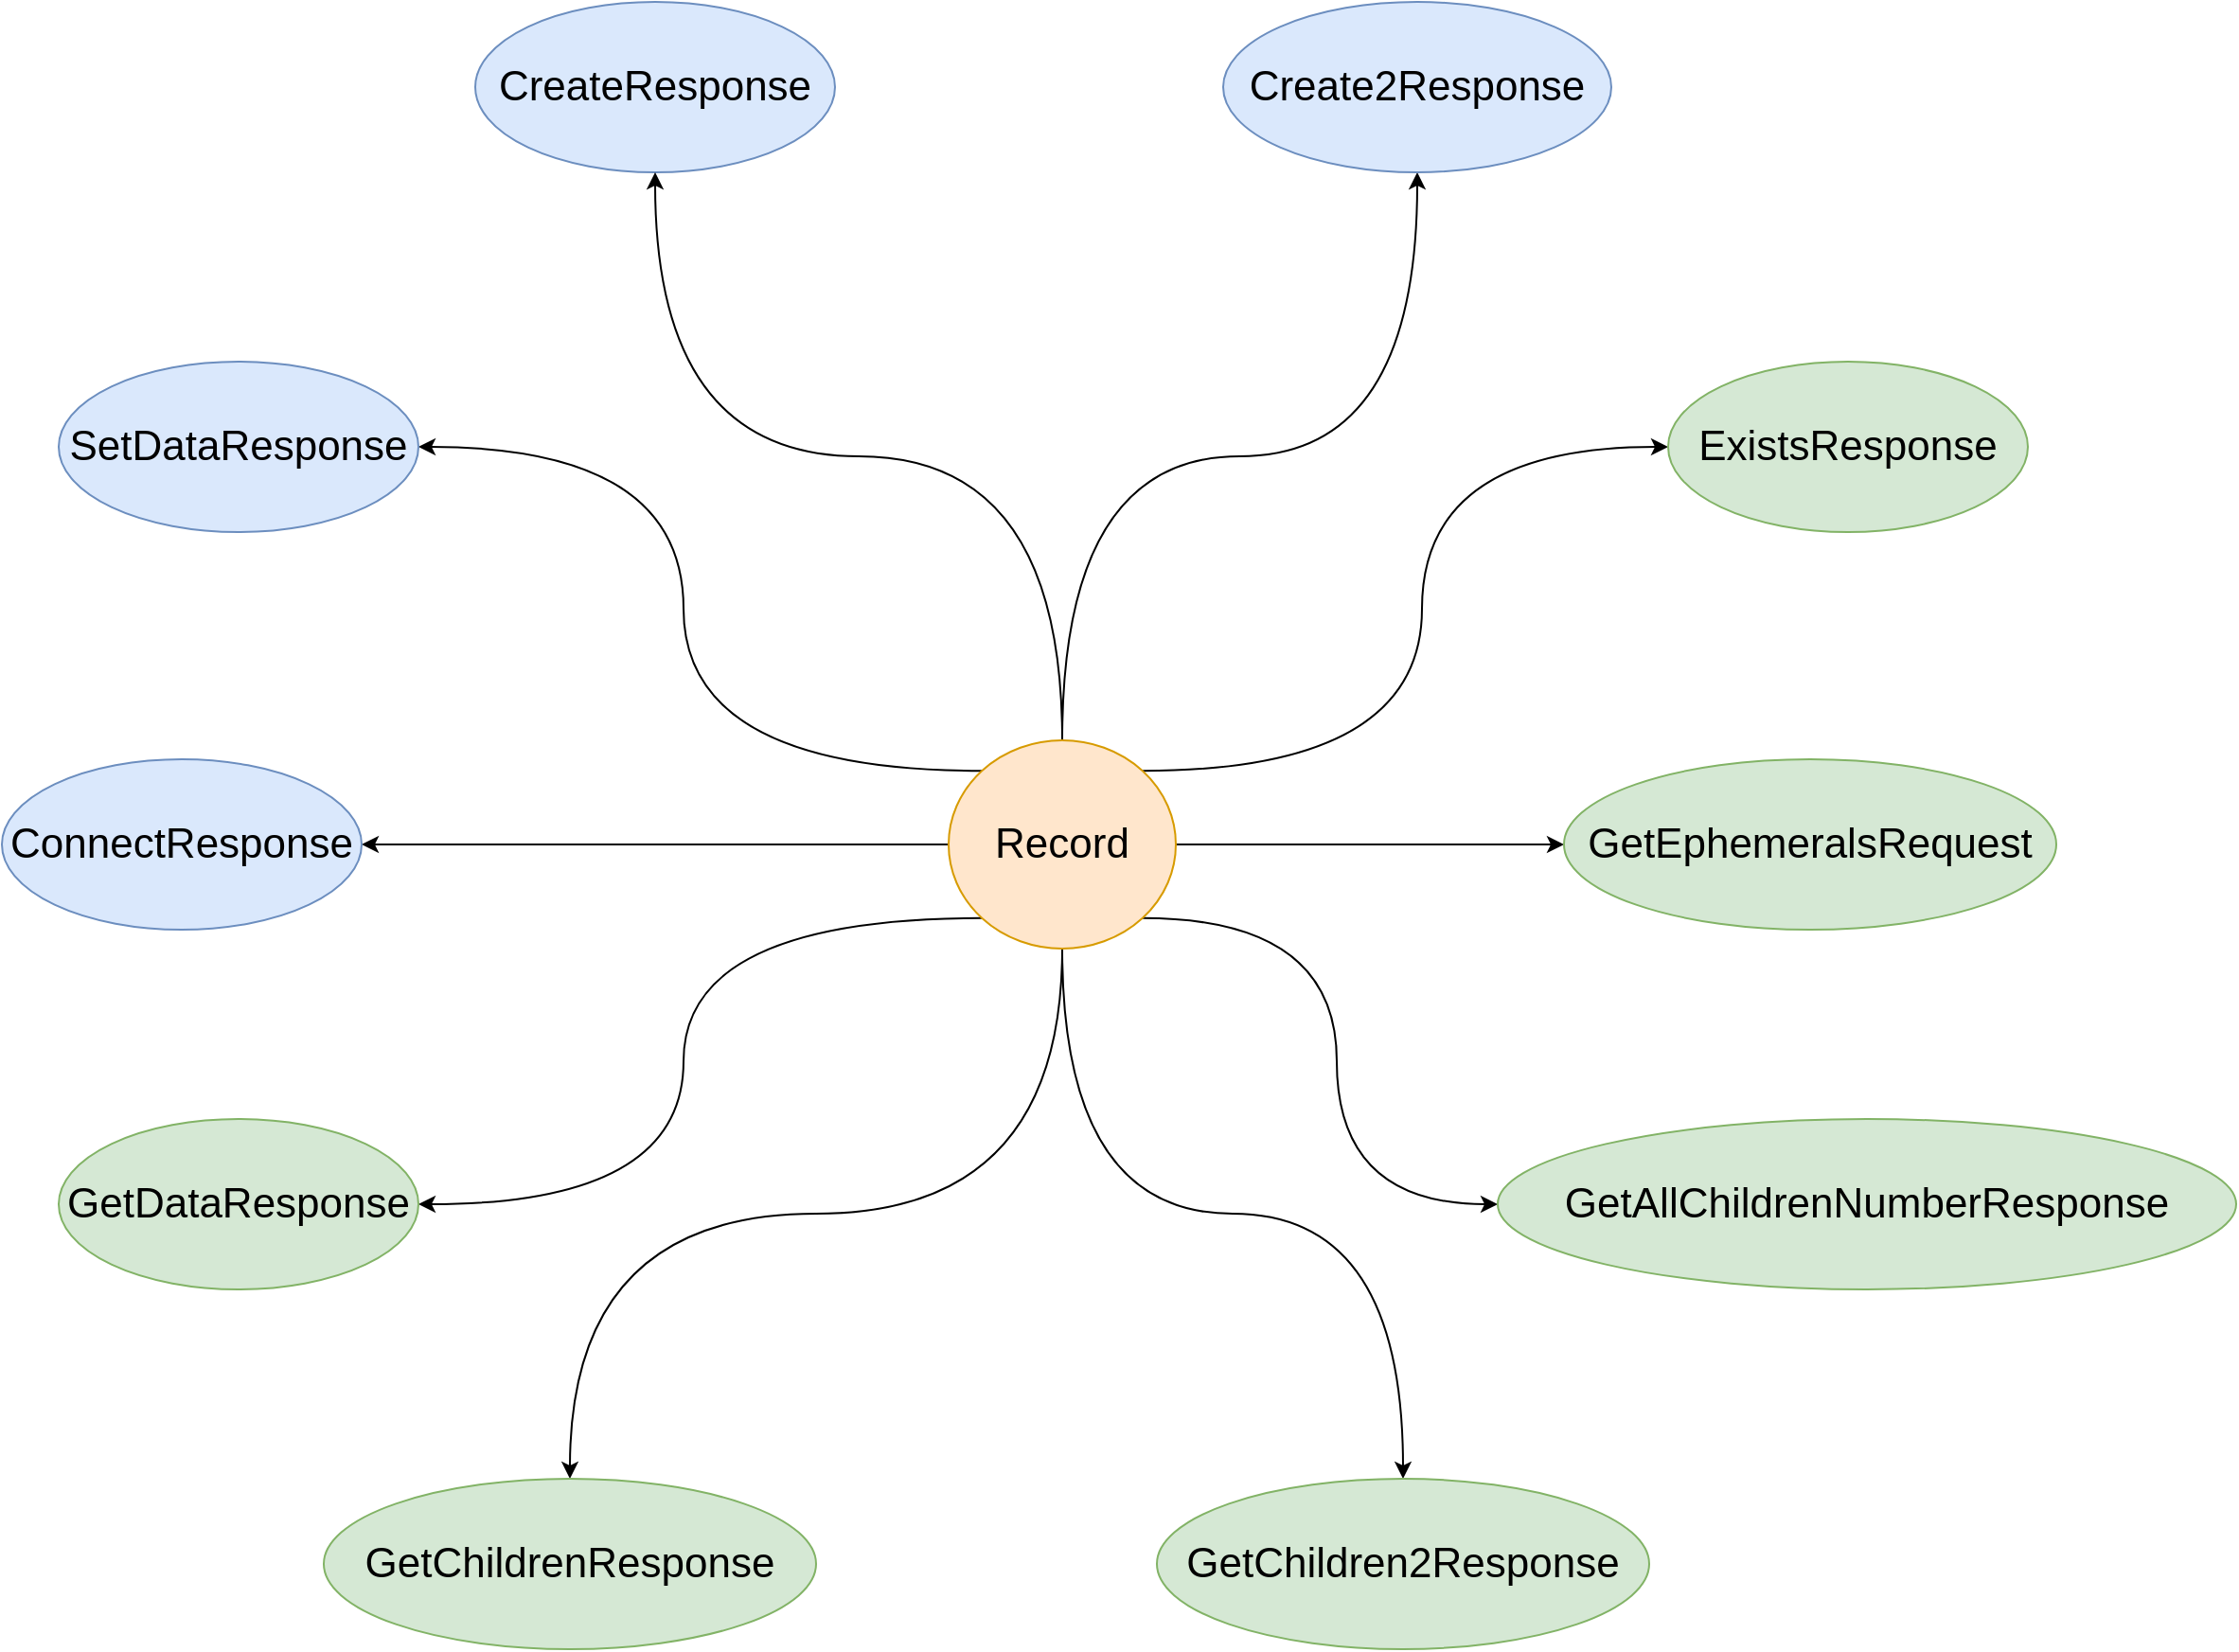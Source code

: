 <mxfile version="13.9.9" type="device"><diagram id="DylA30BmbCP7B-nXxdn8" name="第 1 页"><mxGraphModel dx="1551" dy="2001" grid="1" gridSize="10" guides="1" tooltips="1" connect="1" arrows="1" fold="1" page="1" pageScale="1" pageWidth="1400" pageHeight="850" math="0" shadow="0"><root><mxCell id="0"/><mxCell id="1" parent="0"/><mxCell id="Ao2sdGCGYZ7sVoDdVtU4-2" value="&lt;span style=&quot;font-size: 22px&quot;&gt;CreateResponse&lt;/span&gt;" style="ellipse;whiteSpace=wrap;html=1;fillColor=#dae8fc;strokeColor=#6c8ebf;" vertex="1" parent="1"><mxGeometry x="730" y="-60" width="190" height="90" as="geometry"/></mxCell><mxCell id="Ao2sdGCGYZ7sVoDdVtU4-3" style="edgeStyle=orthogonalEdgeStyle;curved=1;rounded=0;orthogonalLoop=1;jettySize=auto;html=1;entryX=1;entryY=0.5;entryDx=0;entryDy=0;" edge="1" parent="1" source="Ao2sdGCGYZ7sVoDdVtU4-13" target="Ao2sdGCGYZ7sVoDdVtU4-14"><mxGeometry relative="1" as="geometry"/></mxCell><mxCell id="Ao2sdGCGYZ7sVoDdVtU4-4" style="edgeStyle=orthogonalEdgeStyle;curved=1;rounded=0;orthogonalLoop=1;jettySize=auto;html=1;entryX=0.5;entryY=0;entryDx=0;entryDy=0;" edge="1" parent="1" source="Ao2sdGCGYZ7sVoDdVtU4-13" target="Ao2sdGCGYZ7sVoDdVtU4-18"><mxGeometry relative="1" as="geometry"/></mxCell><mxCell id="Ao2sdGCGYZ7sVoDdVtU4-5" style="edgeStyle=orthogonalEdgeStyle;curved=1;rounded=0;orthogonalLoop=1;jettySize=auto;html=1;exitX=1;exitY=1;exitDx=0;exitDy=0;entryX=0;entryY=0.5;entryDx=0;entryDy=0;" edge="1" parent="1" source="Ao2sdGCGYZ7sVoDdVtU4-13" target="Ao2sdGCGYZ7sVoDdVtU4-21"><mxGeometry relative="1" as="geometry"/></mxCell><mxCell id="Ao2sdGCGYZ7sVoDdVtU4-6" style="edgeStyle=orthogonalEdgeStyle;curved=1;rounded=0;orthogonalLoop=1;jettySize=auto;html=1;" edge="1" parent="1" source="Ao2sdGCGYZ7sVoDdVtU4-13" target="Ao2sdGCGYZ7sVoDdVtU4-20"><mxGeometry relative="1" as="geometry"/></mxCell><mxCell id="Ao2sdGCGYZ7sVoDdVtU4-7" style="edgeStyle=orthogonalEdgeStyle;curved=1;rounded=0;orthogonalLoop=1;jettySize=auto;html=1;exitX=1;exitY=0;exitDx=0;exitDy=0;entryX=0;entryY=0.5;entryDx=0;entryDy=0;" edge="1" parent="1" source="Ao2sdGCGYZ7sVoDdVtU4-13" target="Ao2sdGCGYZ7sVoDdVtU4-16"><mxGeometry relative="1" as="geometry"/></mxCell><mxCell id="Ao2sdGCGYZ7sVoDdVtU4-8" style="edgeStyle=orthogonalEdgeStyle;curved=1;rounded=0;orthogonalLoop=1;jettySize=auto;html=1;entryX=0.5;entryY=1;entryDx=0;entryDy=0;exitX=0.5;exitY=0;exitDx=0;exitDy=0;" edge="1" parent="1" source="Ao2sdGCGYZ7sVoDdVtU4-13" target="Ao2sdGCGYZ7sVoDdVtU4-15"><mxGeometry relative="1" as="geometry"/></mxCell><mxCell id="Ao2sdGCGYZ7sVoDdVtU4-9" style="edgeStyle=orthogonalEdgeStyle;curved=1;rounded=0;orthogonalLoop=1;jettySize=auto;html=1;exitX=0.5;exitY=0;exitDx=0;exitDy=0;" edge="1" parent="1" source="Ao2sdGCGYZ7sVoDdVtU4-13" target="Ao2sdGCGYZ7sVoDdVtU4-2"><mxGeometry relative="1" as="geometry"/></mxCell><mxCell id="Ao2sdGCGYZ7sVoDdVtU4-10" style="edgeStyle=orthogonalEdgeStyle;curved=1;rounded=0;orthogonalLoop=1;jettySize=auto;html=1;exitX=0.5;exitY=1;exitDx=0;exitDy=0;entryX=0.5;entryY=0;entryDx=0;entryDy=0;" edge="1" parent="1" source="Ao2sdGCGYZ7sVoDdVtU4-13" target="Ao2sdGCGYZ7sVoDdVtU4-19"><mxGeometry relative="1" as="geometry"/></mxCell><mxCell id="Ao2sdGCGYZ7sVoDdVtU4-11" style="edgeStyle=orthogonalEdgeStyle;curved=1;rounded=0;orthogonalLoop=1;jettySize=auto;html=1;exitX=0;exitY=1;exitDx=0;exitDy=0;entryX=1;entryY=0.5;entryDx=0;entryDy=0;" edge="1" parent="1" source="Ao2sdGCGYZ7sVoDdVtU4-13" target="Ao2sdGCGYZ7sVoDdVtU4-17"><mxGeometry relative="1" as="geometry"/></mxCell><mxCell id="Ao2sdGCGYZ7sVoDdVtU4-12" style="edgeStyle=orthogonalEdgeStyle;curved=1;rounded=0;orthogonalLoop=1;jettySize=auto;html=1;exitX=0;exitY=0;exitDx=0;exitDy=0;entryX=1;entryY=0.5;entryDx=0;entryDy=0;" edge="1" parent="1" source="Ao2sdGCGYZ7sVoDdVtU4-13" target="Ao2sdGCGYZ7sVoDdVtU4-22"><mxGeometry relative="1" as="geometry"/></mxCell><mxCell id="Ao2sdGCGYZ7sVoDdVtU4-13" value="&lt;span style=&quot;font-size: 22px&quot;&gt;Record&lt;/span&gt;" style="ellipse;whiteSpace=wrap;html=1;fillColor=#ffe6cc;strokeColor=#d79b00;" vertex="1" parent="1"><mxGeometry x="980" y="330" width="120" height="110" as="geometry"/></mxCell><mxCell id="Ao2sdGCGYZ7sVoDdVtU4-14" value="&lt;span style=&quot;font-size: 22px&quot;&gt;ConnectResponse&lt;/span&gt;" style="ellipse;whiteSpace=wrap;html=1;fillColor=#dae8fc;strokeColor=#6c8ebf;" vertex="1" parent="1"><mxGeometry x="480" y="340" width="190" height="90" as="geometry"/></mxCell><mxCell id="Ao2sdGCGYZ7sVoDdVtU4-15" value="&lt;span style=&quot;font-size: 22px&quot;&gt;Create2Response&lt;/span&gt;" style="ellipse;whiteSpace=wrap;html=1;fillColor=#dae8fc;strokeColor=#6c8ebf;" vertex="1" parent="1"><mxGeometry x="1125" y="-60" width="205" height="90" as="geometry"/></mxCell><mxCell id="Ao2sdGCGYZ7sVoDdVtU4-16" value="&lt;span style=&quot;font-size: 22px&quot;&gt;ExistsResponse&lt;/span&gt;" style="ellipse;whiteSpace=wrap;html=1;fillColor=#d5e8d4;strokeColor=#82b366;" vertex="1" parent="1"><mxGeometry x="1360" y="130" width="190" height="90" as="geometry"/></mxCell><mxCell id="Ao2sdGCGYZ7sVoDdVtU4-17" value="&lt;span style=&quot;font-size: 22px&quot;&gt;GetDataResponse&lt;/span&gt;" style="ellipse;whiteSpace=wrap;html=1;fillColor=#d5e8d4;strokeColor=#82b366;" vertex="1" parent="1"><mxGeometry x="510" y="530" width="190" height="90" as="geometry"/></mxCell><mxCell id="Ao2sdGCGYZ7sVoDdVtU4-18" value="&lt;span style=&quot;font-size: 22px&quot;&gt;GetChildren2Response&lt;/span&gt;" style="ellipse;whiteSpace=wrap;html=1;fillColor=#d5e8d4;strokeColor=#82b366;" vertex="1" parent="1"><mxGeometry x="1090" y="720" width="260" height="90" as="geometry"/></mxCell><mxCell id="Ao2sdGCGYZ7sVoDdVtU4-19" value="&lt;span style=&quot;font-size: 22px&quot;&gt;GetChildrenResponse&lt;/span&gt;" style="ellipse;whiteSpace=wrap;html=1;fillColor=#d5e8d4;strokeColor=#82b366;" vertex="1" parent="1"><mxGeometry x="650" y="720" width="260" height="90" as="geometry"/></mxCell><mxCell id="Ao2sdGCGYZ7sVoDdVtU4-20" value="&lt;span style=&quot;font-size: 22px&quot;&gt;GetEphemeralsRequest&lt;/span&gt;" style="ellipse;whiteSpace=wrap;html=1;fillColor=#d5e8d4;strokeColor=#82b366;" vertex="1" parent="1"><mxGeometry x="1305" y="340" width="260" height="90" as="geometry"/></mxCell><mxCell id="Ao2sdGCGYZ7sVoDdVtU4-21" value="&lt;span style=&quot;font-size: 22px&quot;&gt;GetAllChildrenNumberResponse&lt;/span&gt;" style="ellipse;whiteSpace=wrap;html=1;fillColor=#d5e8d4;strokeColor=#82b366;" vertex="1" parent="1"><mxGeometry x="1270" y="530" width="390" height="90" as="geometry"/></mxCell><mxCell id="Ao2sdGCGYZ7sVoDdVtU4-22" value="&lt;span style=&quot;font-size: 22px&quot;&gt;SetDataResponse&lt;/span&gt;" style="ellipse;whiteSpace=wrap;html=1;fillColor=#dae8fc;strokeColor=#6c8ebf;" vertex="1" parent="1"><mxGeometry x="510" y="130" width="190" height="90" as="geometry"/></mxCell></root></mxGraphModel></diagram></mxfile>